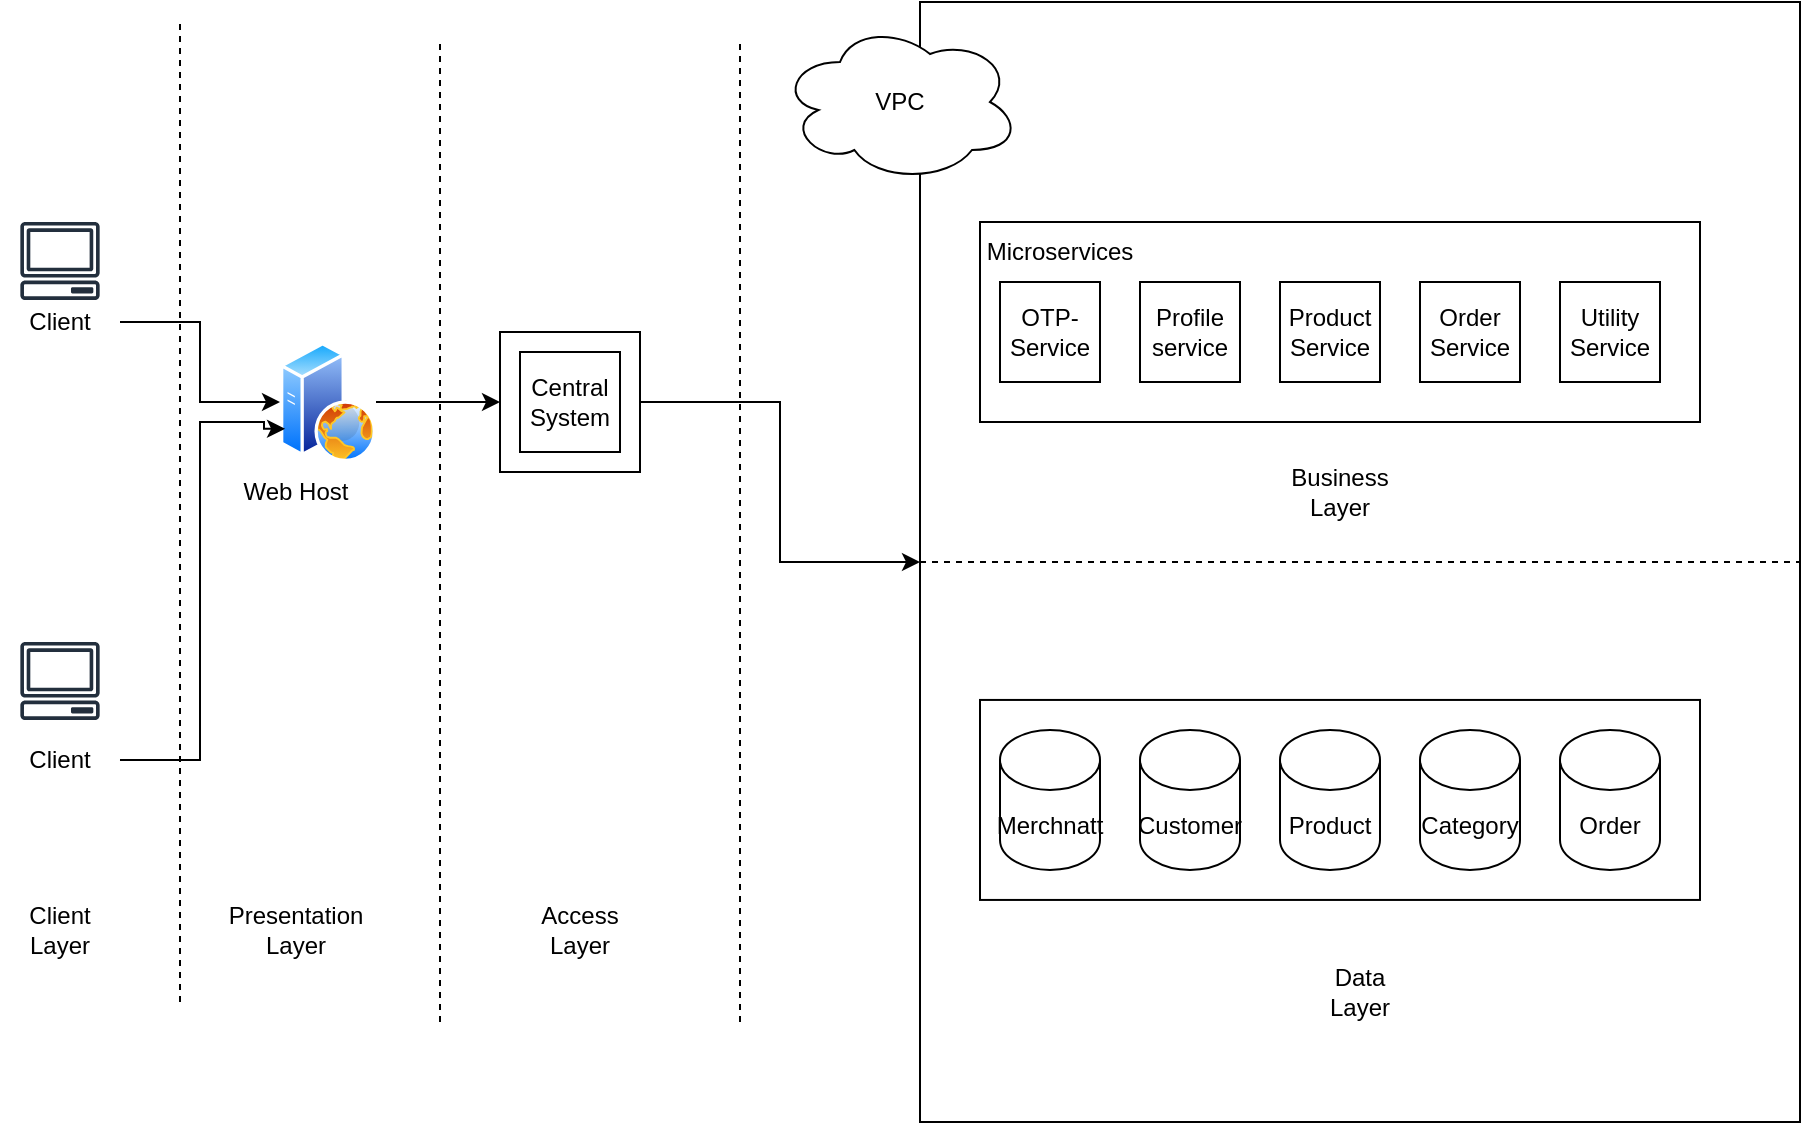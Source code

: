 <mxfile version="24.8.2">
  <diagram name="Page-1" id="SitTm1Z_pouyxnjeawf2">
    <mxGraphModel dx="1972" dy="696" grid="1" gridSize="10" guides="1" tooltips="1" connect="1" arrows="1" fold="1" page="1" pageScale="1" pageWidth="850" pageHeight="1100" math="0" shadow="0">
      <root>
        <mxCell id="0" />
        <mxCell id="1" parent="0" />
        <mxCell id="k-8OrTXAEs3oG_V9yGZ0-1" value="" style="sketch=0;outlineConnect=0;fontColor=#232F3E;gradientColor=none;fillColor=#232F3D;strokeColor=none;dashed=0;verticalLabelPosition=bottom;verticalAlign=top;align=center;html=1;fontSize=12;fontStyle=0;aspect=fixed;pointerEvents=1;shape=mxgraph.aws4.client;" vertex="1" parent="1">
          <mxGeometry y="330" width="40" height="38.97" as="geometry" />
        </mxCell>
        <mxCell id="k-8OrTXAEs3oG_V9yGZ0-2" value="" style="sketch=0;outlineConnect=0;fontColor=#232F3E;gradientColor=none;fillColor=#232F3D;strokeColor=none;dashed=0;verticalLabelPosition=bottom;verticalAlign=top;align=center;html=1;fontSize=12;fontStyle=0;aspect=fixed;pointerEvents=1;shape=mxgraph.aws4.client;" vertex="1" parent="1">
          <mxGeometry y="120" width="40" height="38.97" as="geometry" />
        </mxCell>
        <mxCell id="k-8OrTXAEs3oG_V9yGZ0-9" style="edgeStyle=orthogonalEdgeStyle;rounded=0;orthogonalLoop=1;jettySize=auto;html=1;exitX=1;exitY=0.5;exitDx=0;exitDy=0;entryX=0;entryY=0.5;entryDx=0;entryDy=0;" edge="1" parent="1" source="k-8OrTXAEs3oG_V9yGZ0-4" target="k-8OrTXAEs3oG_V9yGZ0-5">
          <mxGeometry relative="1" as="geometry" />
        </mxCell>
        <mxCell id="k-8OrTXAEs3oG_V9yGZ0-4" value="" style="image;aspect=fixed;perimeter=ellipsePerimeter;html=1;align=center;shadow=0;dashed=0;spacingTop=3;image=img/lib/active_directory/web_server.svg;" vertex="1" parent="1">
          <mxGeometry x="130" y="180" width="48" height="60" as="geometry" />
        </mxCell>
        <mxCell id="k-8OrTXAEs3oG_V9yGZ0-28" style="edgeStyle=orthogonalEdgeStyle;rounded=0;orthogonalLoop=1;jettySize=auto;html=1;exitX=1;exitY=0.5;exitDx=0;exitDy=0;entryX=0.5;entryY=1;entryDx=0;entryDy=0;" edge="1" parent="1" source="k-8OrTXAEs3oG_V9yGZ0-5" target="k-8OrTXAEs3oG_V9yGZ0-26">
          <mxGeometry relative="1" as="geometry" />
        </mxCell>
        <mxCell id="k-8OrTXAEs3oG_V9yGZ0-5" value="" style="whiteSpace=wrap;html=1;aspect=fixed;" vertex="1" parent="1">
          <mxGeometry x="240" y="175" width="70" height="70" as="geometry" />
        </mxCell>
        <mxCell id="k-8OrTXAEs3oG_V9yGZ0-6" value="Central&lt;div&gt;System&lt;/div&gt;" style="whiteSpace=wrap;html=1;aspect=fixed;" vertex="1" parent="1">
          <mxGeometry x="250" y="185" width="50" height="50" as="geometry" />
        </mxCell>
        <mxCell id="k-8OrTXAEs3oG_V9yGZ0-7" value="" style="rounded=0;whiteSpace=wrap;html=1;" vertex="1" parent="1">
          <mxGeometry x="480" y="120" width="360" height="100" as="geometry" />
        </mxCell>
        <mxCell id="k-8OrTXAEs3oG_V9yGZ0-12" value="OTP-Service" style="whiteSpace=wrap;html=1;aspect=fixed;" vertex="1" parent="1">
          <mxGeometry x="490" y="150" width="50" height="50" as="geometry" />
        </mxCell>
        <mxCell id="k-8OrTXAEs3oG_V9yGZ0-14" value="Profile service" style="whiteSpace=wrap;html=1;aspect=fixed;" vertex="1" parent="1">
          <mxGeometry x="560" y="150" width="50" height="50" as="geometry" />
        </mxCell>
        <mxCell id="k-8OrTXAEs3oG_V9yGZ0-15" value="Utility Service" style="whiteSpace=wrap;html=1;aspect=fixed;" vertex="1" parent="1">
          <mxGeometry x="770" y="150" width="50" height="50" as="geometry" />
        </mxCell>
        <mxCell id="k-8OrTXAEs3oG_V9yGZ0-16" value="Order Service" style="whiteSpace=wrap;html=1;aspect=fixed;" vertex="1" parent="1">
          <mxGeometry x="700" y="150" width="50" height="50" as="geometry" />
        </mxCell>
        <mxCell id="k-8OrTXAEs3oG_V9yGZ0-17" value="Product Service" style="whiteSpace=wrap;html=1;aspect=fixed;" vertex="1" parent="1">
          <mxGeometry x="630" y="150" width="50" height="50" as="geometry" />
        </mxCell>
        <mxCell id="k-8OrTXAEs3oG_V9yGZ0-19" value="" style="rounded=0;whiteSpace=wrap;html=1;" vertex="1" parent="1">
          <mxGeometry x="480" y="358.97" width="360" height="100" as="geometry" />
        </mxCell>
        <mxCell id="k-8OrTXAEs3oG_V9yGZ0-20" value="Customer" style="shape=cylinder3;whiteSpace=wrap;html=1;boundedLbl=1;backgroundOutline=1;size=15;" vertex="1" parent="1">
          <mxGeometry x="560" y="373.97" width="50" height="70" as="geometry" />
        </mxCell>
        <mxCell id="k-8OrTXAEs3oG_V9yGZ0-21" value="Merchnatt" style="shape=cylinder3;whiteSpace=wrap;html=1;boundedLbl=1;backgroundOutline=1;size=15;" vertex="1" parent="1">
          <mxGeometry x="490" y="373.97" width="50" height="70" as="geometry" />
        </mxCell>
        <mxCell id="k-8OrTXAEs3oG_V9yGZ0-22" value="Product" style="shape=cylinder3;whiteSpace=wrap;html=1;boundedLbl=1;backgroundOutline=1;size=15;" vertex="1" parent="1">
          <mxGeometry x="630" y="373.97" width="50" height="70" as="geometry" />
        </mxCell>
        <mxCell id="k-8OrTXAEs3oG_V9yGZ0-23" value="Category" style="shape=cylinder3;whiteSpace=wrap;html=1;boundedLbl=1;backgroundOutline=1;size=15;" vertex="1" parent="1">
          <mxGeometry x="700" y="373.97" width="50" height="70" as="geometry" />
        </mxCell>
        <mxCell id="k-8OrTXAEs3oG_V9yGZ0-24" value="Order" style="shape=cylinder3;whiteSpace=wrap;html=1;boundedLbl=1;backgroundOutline=1;size=15;" vertex="1" parent="1">
          <mxGeometry x="770" y="373.97" width="50" height="70" as="geometry" />
        </mxCell>
        <mxCell id="k-8OrTXAEs3oG_V9yGZ0-26" value="" style="rounded=0;whiteSpace=wrap;html=1;rotation=90;fillColor=none;" vertex="1" parent="1">
          <mxGeometry x="390" y="70" width="560" height="440" as="geometry" />
        </mxCell>
        <mxCell id="k-8OrTXAEs3oG_V9yGZ0-27" value="VPC" style="ellipse;shape=cloud;whiteSpace=wrap;html=1;" vertex="1" parent="1">
          <mxGeometry x="380" y="20" width="120" height="80" as="geometry" />
        </mxCell>
        <mxCell id="k-8OrTXAEs3oG_V9yGZ0-31" value="" style="endArrow=none;dashed=1;html=1;rounded=0;entryX=0.5;entryY=0;entryDx=0;entryDy=0;" edge="1" parent="1" target="k-8OrTXAEs3oG_V9yGZ0-26">
          <mxGeometry width="50" height="50" relative="1" as="geometry">
            <mxPoint x="450" y="290" as="sourcePoint" />
            <mxPoint x="430" y="240" as="targetPoint" />
          </mxGeometry>
        </mxCell>
        <mxCell id="k-8OrTXAEs3oG_V9yGZ0-32" value="Business Layer" style="text;html=1;align=center;verticalAlign=middle;whiteSpace=wrap;rounded=0;" vertex="1" parent="1">
          <mxGeometry x="630" y="240" width="60" height="30" as="geometry" />
        </mxCell>
        <mxCell id="k-8OrTXAEs3oG_V9yGZ0-33" value="Data Layer" style="text;html=1;align=center;verticalAlign=middle;whiteSpace=wrap;rounded=0;" vertex="1" parent="1">
          <mxGeometry x="640" y="490" width="60" height="30" as="geometry" />
        </mxCell>
        <mxCell id="k-8OrTXAEs3oG_V9yGZ0-34" value="Microservices" style="text;html=1;align=center;verticalAlign=middle;whiteSpace=wrap;rounded=0;" vertex="1" parent="1">
          <mxGeometry x="490" y="120" width="60" height="30" as="geometry" />
        </mxCell>
        <mxCell id="k-8OrTXAEs3oG_V9yGZ0-36" value="Web Host" style="text;html=1;align=center;verticalAlign=middle;whiteSpace=wrap;rounded=0;" vertex="1" parent="1">
          <mxGeometry x="108" y="240" width="60" height="30" as="geometry" />
        </mxCell>
        <mxCell id="k-8OrTXAEs3oG_V9yGZ0-40" style="edgeStyle=orthogonalEdgeStyle;rounded=0;orthogonalLoop=1;jettySize=auto;html=1;exitX=1;exitY=0.5;exitDx=0;exitDy=0;entryX=0;entryY=0.75;entryDx=0;entryDy=0;" edge="1" parent="1" source="k-8OrTXAEs3oG_V9yGZ0-37" target="k-8OrTXAEs3oG_V9yGZ0-4">
          <mxGeometry relative="1" as="geometry">
            <Array as="points">
              <mxPoint x="90" y="389" />
              <mxPoint x="90" y="220" />
              <mxPoint x="122" y="220" />
            </Array>
          </mxGeometry>
        </mxCell>
        <mxCell id="k-8OrTXAEs3oG_V9yGZ0-37" value="Client" style="text;html=1;align=center;verticalAlign=middle;whiteSpace=wrap;rounded=0;" vertex="1" parent="1">
          <mxGeometry x="-10" y="373.97" width="60" height="30" as="geometry" />
        </mxCell>
        <mxCell id="k-8OrTXAEs3oG_V9yGZ0-39" style="edgeStyle=orthogonalEdgeStyle;rounded=0;orthogonalLoop=1;jettySize=auto;html=1;exitX=1;exitY=0.5;exitDx=0;exitDy=0;entryX=0;entryY=0.5;entryDx=0;entryDy=0;" edge="1" parent="1" source="k-8OrTXAEs3oG_V9yGZ0-38" target="k-8OrTXAEs3oG_V9yGZ0-4">
          <mxGeometry relative="1" as="geometry" />
        </mxCell>
        <mxCell id="k-8OrTXAEs3oG_V9yGZ0-38" value="Client" style="text;html=1;align=center;verticalAlign=middle;whiteSpace=wrap;rounded=0;" vertex="1" parent="1">
          <mxGeometry x="-10" y="155.0" width="60" height="30" as="geometry" />
        </mxCell>
        <mxCell id="k-8OrTXAEs3oG_V9yGZ0-41" value="" style="endArrow=none;dashed=1;html=1;rounded=0;" edge="1" parent="1">
          <mxGeometry width="50" height="50" relative="1" as="geometry">
            <mxPoint x="80" y="510" as="sourcePoint" />
            <mxPoint x="80" y="20" as="targetPoint" />
          </mxGeometry>
        </mxCell>
        <mxCell id="k-8OrTXAEs3oG_V9yGZ0-42" value="" style="endArrow=none;dashed=1;html=1;rounded=0;" edge="1" parent="1">
          <mxGeometry width="50" height="50" relative="1" as="geometry">
            <mxPoint x="210" y="520" as="sourcePoint" />
            <mxPoint x="210" y="30" as="targetPoint" />
          </mxGeometry>
        </mxCell>
        <mxCell id="k-8OrTXAEs3oG_V9yGZ0-43" value="" style="endArrow=none;dashed=1;html=1;rounded=0;" edge="1" parent="1">
          <mxGeometry width="50" height="50" relative="1" as="geometry">
            <mxPoint x="360" y="520" as="sourcePoint" />
            <mxPoint x="360" y="30" as="targetPoint" />
          </mxGeometry>
        </mxCell>
        <mxCell id="k-8OrTXAEs3oG_V9yGZ0-44" value="Client Layer" style="text;html=1;align=center;verticalAlign=middle;whiteSpace=wrap;rounded=0;" vertex="1" parent="1">
          <mxGeometry x="-10" y="458.97" width="60" height="30" as="geometry" />
        </mxCell>
        <mxCell id="k-8OrTXAEs3oG_V9yGZ0-45" value="Presentation Layer" style="text;html=1;align=center;verticalAlign=middle;whiteSpace=wrap;rounded=0;" vertex="1" parent="1">
          <mxGeometry x="108" y="458.97" width="60" height="30" as="geometry" />
        </mxCell>
        <mxCell id="k-8OrTXAEs3oG_V9yGZ0-46" value="Access Layer" style="text;html=1;align=center;verticalAlign=middle;whiteSpace=wrap;rounded=0;" vertex="1" parent="1">
          <mxGeometry x="250" y="458.97" width="60" height="30" as="geometry" />
        </mxCell>
      </root>
    </mxGraphModel>
  </diagram>
</mxfile>

